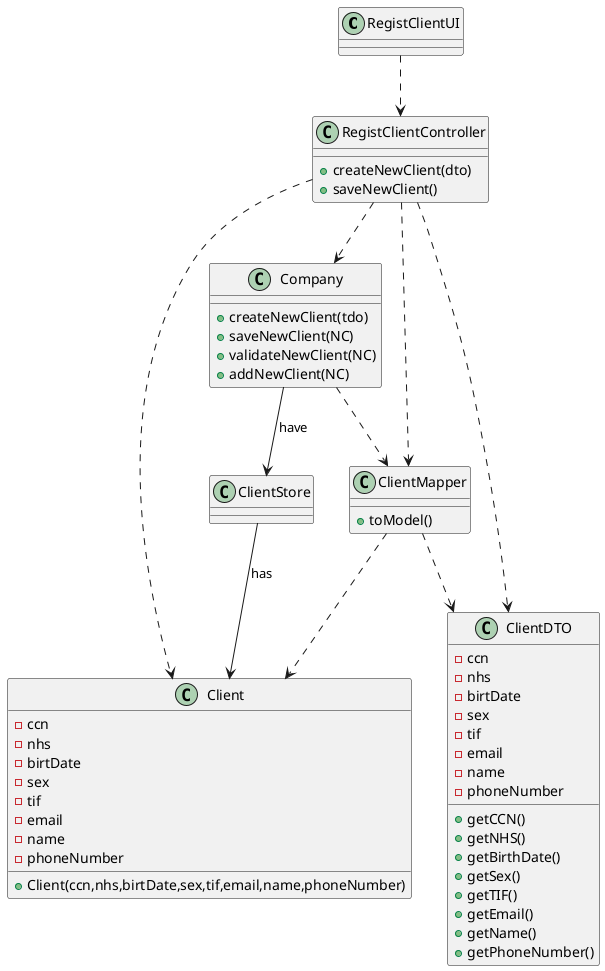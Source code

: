 @startuml
RegistClientUI ..> RegistClientController
RegistClientController ..>Company
RegistClientController ..>Client
RegistClientController ..>ClientMapper
RegistClientController ..>ClientDTO

RegistClientController : +createNewClient(dto)
RegistClientController : +saveNewClient()

Company --> ClientStore: have

ClientStore --> Client: has

Company ..> ClientMapper

ClientMapper ..> ClientDTO

ClientMapper ..> Client

ClientMapper : +toModel()

Company : +createNewClient(tdo)
Company : +saveNewClient(NC)
Company : +validateNewClient(NC)
Company : +addNewClient(NC)

ClientDTO : +getCCN()
ClientDTO : +getNHS()
ClientDTO : +getBirthDate()
ClientDTO : +getSex()
ClientDTO : +getTIF()
ClientDTO : +getEmail()
ClientDTO : +getName()
ClientDTO : +getPhoneNumber()

ClientDTO : -ccn
ClientDTO : -nhs
ClientDTO : -birtDate
ClientDTO : -sex
ClientDTO : -tif
ClientDTO : -email
ClientDTO : -name
ClientDTO : -phoneNumber


Client : +Client(ccn,nhs,birtDate,sex,tif,email,name,phoneNumber)
Client : -ccn
Client : -nhs
Client : -birtDate
Client : -sex
Client : -tif
Client : -email
Client : -name
Client : -phoneNumber
@enduml